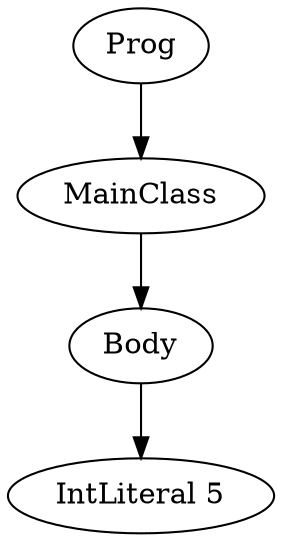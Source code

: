 digraph {
4  [label = "IntLiteral 5"];
3 -> 4
3  [label = "Body"];
2 -> 3
2  [label = "MainClass"];
1 -> 2
1  [label = "Prog"];
}
